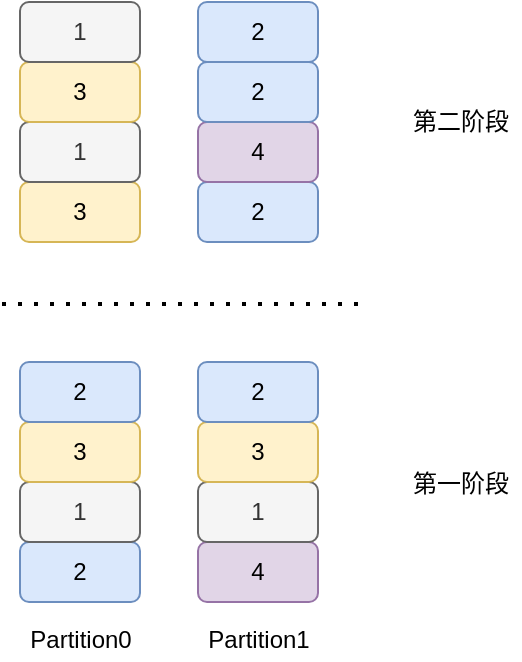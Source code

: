 <mxfile version="14.6.13" type="device"><diagram id="Oks_wrgNJr9d7E9b0G60" name="Page-1"><mxGraphModel dx="946" dy="672" grid="1" gridSize="10" guides="1" tooltips="1" connect="1" arrows="1" fold="1" page="1" pageScale="1" pageWidth="850" pageHeight="1100" math="0" shadow="0"><root><mxCell id="0"/><mxCell id="1" parent="0"/><mxCell id="2hyyOXspFjTeJn09yqCz-1" value="2" style="rounded=1;whiteSpace=wrap;html=1;fillColor=#dae8fc;strokeColor=#6c8ebf;" vertex="1" parent="1"><mxGeometry x="210" y="430" width="60" height="30" as="geometry"/></mxCell><mxCell id="2hyyOXspFjTeJn09yqCz-2" value="1" style="rounded=1;whiteSpace=wrap;html=1;fillColor=#f5f5f5;strokeColor=#666666;fontColor=#333333;" vertex="1" parent="1"><mxGeometry x="210" y="400" width="60" height="30" as="geometry"/></mxCell><mxCell id="2hyyOXspFjTeJn09yqCz-3" value="3" style="rounded=1;whiteSpace=wrap;html=1;fillColor=#fff2cc;strokeColor=#d6b656;" vertex="1" parent="1"><mxGeometry x="210" y="370" width="60" height="30" as="geometry"/></mxCell><mxCell id="2hyyOXspFjTeJn09yqCz-4" value="2" style="rounded=1;whiteSpace=wrap;html=1;fillColor=#dae8fc;strokeColor=#6c8ebf;" vertex="1" parent="1"><mxGeometry x="210" y="340" width="60" height="30" as="geometry"/></mxCell><mxCell id="2hyyOXspFjTeJn09yqCz-5" value="4" style="rounded=1;whiteSpace=wrap;html=1;fillColor=#e1d5e7;strokeColor=#9673a6;" vertex="1" parent="1"><mxGeometry x="299" y="430" width="60" height="30" as="geometry"/></mxCell><mxCell id="2hyyOXspFjTeJn09yqCz-6" value="1" style="rounded=1;whiteSpace=wrap;html=1;fillColor=#f5f5f5;strokeColor=#666666;fontColor=#333333;" vertex="1" parent="1"><mxGeometry x="299" y="400" width="60" height="30" as="geometry"/></mxCell><mxCell id="2hyyOXspFjTeJn09yqCz-7" value="3" style="rounded=1;whiteSpace=wrap;html=1;fillColor=#fff2cc;strokeColor=#d6b656;" vertex="1" parent="1"><mxGeometry x="299" y="370" width="60" height="30" as="geometry"/></mxCell><mxCell id="2hyyOXspFjTeJn09yqCz-8" value="2" style="rounded=1;whiteSpace=wrap;html=1;fillColor=#dae8fc;strokeColor=#6c8ebf;" vertex="1" parent="1"><mxGeometry x="299" y="340" width="60" height="30" as="geometry"/></mxCell><mxCell id="2hyyOXspFjTeJn09yqCz-9" value="" style="endArrow=none;dashed=1;html=1;dashPattern=1 3;strokeWidth=2;" edge="1" parent="1"><mxGeometry width="50" height="50" relative="1" as="geometry"><mxPoint x="201" y="311" as="sourcePoint"/><mxPoint x="381" y="311" as="targetPoint"/></mxGeometry></mxCell><mxCell id="2hyyOXspFjTeJn09yqCz-10" value="3" style="rounded=1;whiteSpace=wrap;html=1;fillColor=#fff2cc;strokeColor=#d6b656;" vertex="1" parent="1"><mxGeometry x="210" y="250" width="60" height="30" as="geometry"/></mxCell><mxCell id="2hyyOXspFjTeJn09yqCz-11" value="1" style="rounded=1;whiteSpace=wrap;html=1;fillColor=#f5f5f5;strokeColor=#666666;fontColor=#333333;" vertex="1" parent="1"><mxGeometry x="210" y="220" width="60" height="30" as="geometry"/></mxCell><mxCell id="2hyyOXspFjTeJn09yqCz-12" value="3" style="rounded=1;whiteSpace=wrap;html=1;fillColor=#fff2cc;strokeColor=#d6b656;" vertex="1" parent="1"><mxGeometry x="210" y="190" width="60" height="30" as="geometry"/></mxCell><mxCell id="2hyyOXspFjTeJn09yqCz-13" value="1" style="rounded=1;whiteSpace=wrap;html=1;fillColor=#f5f5f5;strokeColor=#666666;fontColor=#333333;" vertex="1" parent="1"><mxGeometry x="210" y="160" width="60" height="30" as="geometry"/></mxCell><mxCell id="2hyyOXspFjTeJn09yqCz-14" value="2" style="rounded=1;whiteSpace=wrap;html=1;fillColor=#dae8fc;strokeColor=#6c8ebf;" vertex="1" parent="1"><mxGeometry x="299" y="250" width="60" height="30" as="geometry"/></mxCell><mxCell id="2hyyOXspFjTeJn09yqCz-15" value="4" style="rounded=1;whiteSpace=wrap;html=1;fillColor=#e1d5e7;strokeColor=#9673a6;" vertex="1" parent="1"><mxGeometry x="299" y="220" width="60" height="30" as="geometry"/></mxCell><mxCell id="2hyyOXspFjTeJn09yqCz-16" value="2" style="rounded=1;whiteSpace=wrap;html=1;fillColor=#dae8fc;strokeColor=#6c8ebf;" vertex="1" parent="1"><mxGeometry x="299" y="190" width="60" height="30" as="geometry"/></mxCell><mxCell id="2hyyOXspFjTeJn09yqCz-17" value="2" style="rounded=1;whiteSpace=wrap;html=1;fillColor=#dae8fc;strokeColor=#6c8ebf;" vertex="1" parent="1"><mxGeometry x="299" y="160" width="60" height="30" as="geometry"/></mxCell><mxCell id="2hyyOXspFjTeJn09yqCz-18" value="第二阶段" style="text;html=1;align=center;verticalAlign=middle;resizable=0;points=[];autosize=1;strokeColor=none;" vertex="1" parent="1"><mxGeometry x="400" y="210" width="60" height="20" as="geometry"/></mxCell><mxCell id="2hyyOXspFjTeJn09yqCz-19" value="第一阶段" style="text;html=1;align=center;verticalAlign=middle;resizable=0;points=[];autosize=1;strokeColor=none;" vertex="1" parent="1"><mxGeometry x="400" y="391" width="60" height="20" as="geometry"/></mxCell><mxCell id="2hyyOXspFjTeJn09yqCz-20" value="Partition0" style="text;html=1;align=center;verticalAlign=middle;resizable=0;points=[];autosize=1;strokeColor=none;" vertex="1" parent="1"><mxGeometry x="205" y="469" width="70" height="20" as="geometry"/></mxCell><mxCell id="2hyyOXspFjTeJn09yqCz-21" value="Partition1" style="text;html=1;align=center;verticalAlign=middle;resizable=0;points=[];autosize=1;strokeColor=none;" vertex="1" parent="1"><mxGeometry x="294" y="469" width="70" height="20" as="geometry"/></mxCell></root></mxGraphModel></diagram></mxfile>